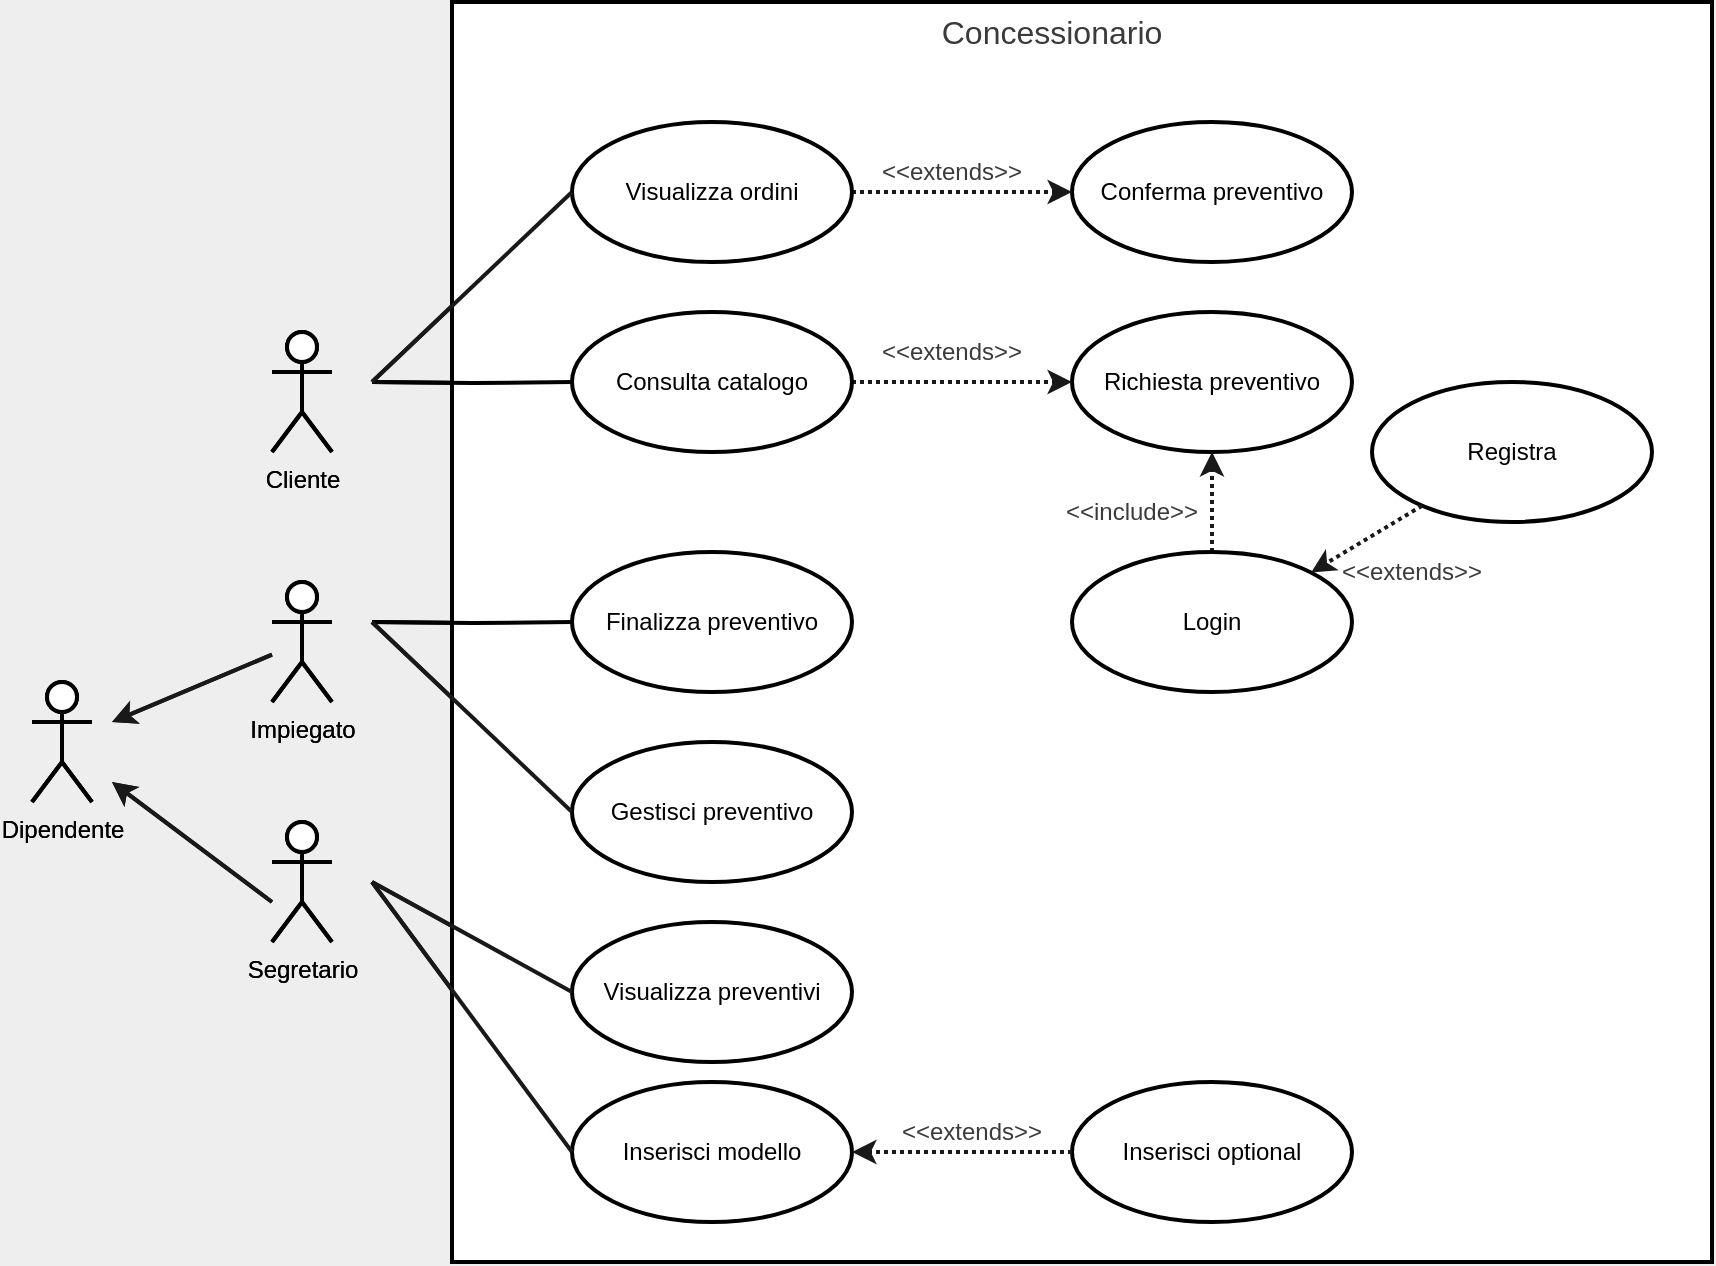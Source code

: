 <mxfile version="20.5.3" type="embed"><diagram id="ERxrzM34JgP0kjhDalQf" name="Page-1"><mxGraphModel dx="678" dy="551" grid="1" gridSize="10" guides="1" tooltips="1" connect="1" arrows="1" fold="1" page="0" pageScale="1" pageWidth="827" pageHeight="1169" background="#EEEEEE" math="0" shadow="0"><root><mxCell id="0"/><mxCell id="1" parent="0"/><mxCell id="130" style="edgeStyle=orthogonalEdgeStyle;rounded=0;orthogonalLoop=1;jettySize=auto;html=1;strokeColor=#000000;strokeWidth=2;fontColor=#000000;endArrow=none;endFill=0;" parent="1" target="129" edge="1"><mxGeometry relative="1" as="geometry"><mxPoint x="360" y="320" as="sourcePoint"/></mxGeometry></mxCell><mxCell id="111" value="Cliente" style="shape=umlActor;verticalLabelPosition=bottom;verticalAlign=top;html=1;strokeColor=#000000;strokeWidth=2;fontColor=#000000;fillColor=#FFFFFF;" parent="1" vertex="1"><mxGeometry x="310" y="295" width="30" height="60" as="geometry"/></mxCell><mxCell id="120" value="Richiesta preventivo" style="ellipse;whiteSpace=wrap;html=1;strokeColor=#000000;strokeWidth=2;fontColor=#000000;fillColor=#FFFFFF;" parent="1" vertex="1"><mxGeometry x="710" y="285" width="140" height="70" as="geometry"/></mxCell><mxCell id="144" style="edgeStyle=orthogonalEdgeStyle;rounded=0;orthogonalLoop=1;jettySize=auto;html=1;strokeColor=#191919;strokeWidth=2;dashed=1;dashPattern=1 1;" edge="1" parent="1" source="129" target="120"><mxGeometry relative="1" as="geometry"/></mxCell><mxCell id="129" value="Consulta catalogo" style="ellipse;whiteSpace=wrap;html=1;strokeColor=#000000;strokeWidth=2;fontColor=#000000;fillColor=#FFFFFF;" parent="1" vertex="1"><mxGeometry x="460" y="285" width="140" height="70" as="geometry"/></mxCell><mxCell id="131" value="Registra" style="ellipse;whiteSpace=wrap;html=1;strokeColor=#000000;strokeWidth=2;fontColor=#000000;fillColor=#FFFFFF;" parent="1" vertex="1"><mxGeometry x="860" y="320" width="140" height="70" as="geometry"/></mxCell><mxCell id="133" value="Dipendente" style="shape=umlActor;verticalLabelPosition=bottom;verticalAlign=top;html=1;strokeColor=#000000;strokeWidth=2;fontColor=#000000;fillColor=#FFFFFF;" parent="1" vertex="1"><mxGeometry x="190" y="470" width="30" height="60" as="geometry"/></mxCell><mxCell id="138" value="Segretario" style="shape=umlActor;verticalLabelPosition=bottom;verticalAlign=top;html=1;strokeColor=#000000;strokeWidth=2;fontColor=#000000;fillColor=#FFFFFF;" vertex="1" parent="1"><mxGeometry x="310" y="540" width="30" height="60" as="geometry"/></mxCell><mxCell id="139" value="Impiegato" style="shape=umlActor;verticalLabelPosition=bottom;verticalAlign=top;html=1;strokeColor=#000000;strokeWidth=2;fontColor=#000000;fillColor=#FFFFFF;" vertex="1" parent="1"><mxGeometry x="310" y="420" width="30" height="60" as="geometry"/></mxCell><mxCell id="142" value="" style="endArrow=classic;html=1;rounded=0;strokeWidth=2;strokeColor=#191919;" edge="1" parent="1" source="139"><mxGeometry width="50" height="50" relative="1" as="geometry"><mxPoint x="320" y="580" as="sourcePoint"/><mxPoint x="230" y="490" as="targetPoint"/></mxGeometry></mxCell><mxCell id="143" value="" style="endArrow=classic;html=1;rounded=0;strokeWidth=2;strokeColor=#191919;" edge="1" parent="1"><mxGeometry width="50" height="50" relative="1" as="geometry"><mxPoint x="310" y="580" as="sourcePoint"/><mxPoint x="230" y="520" as="targetPoint"/></mxGeometry></mxCell><mxCell id="147" style="edgeStyle=orthogonalEdgeStyle;rounded=0;orthogonalLoop=1;jettySize=auto;html=1;strokeColor=#191919;strokeWidth=2;dashed=1;dashPattern=1 1;" edge="1" parent="1" source="146" target="120"><mxGeometry relative="1" as="geometry"/></mxCell><mxCell id="146" value="Login" style="ellipse;whiteSpace=wrap;html=1;strokeColor=#000000;strokeWidth=2;fontColor=#000000;fillColor=#FFFFFF;" vertex="1" parent="1"><mxGeometry x="710" y="405" width="140" height="70" as="geometry"/></mxCell><mxCell id="148" value="&amp;lt;&amp;lt;include&amp;gt;&amp;gt;" style="text;html=1;strokeColor=none;fillColor=none;align=center;verticalAlign=middle;whiteSpace=wrap;rounded=0;fontColor=#3B3B3B;" vertex="1" parent="1"><mxGeometry x="710" y="370" width="60" height="30" as="geometry"/></mxCell><mxCell id="149" style="edgeStyle=orthogonalEdgeStyle;rounded=0;orthogonalLoop=1;jettySize=auto;html=1;exitX=0.5;exitY=1;exitDx=0;exitDy=0;strokeColor=#191919;strokeWidth=2;fontColor=#3B3B3B;endArrow=none;endFill=0;" edge="1" parent="1" source="146" target="146"><mxGeometry relative="1" as="geometry"/></mxCell><mxCell id="153" value="" style="endArrow=classic;html=1;rounded=0;strokeColor=#191919;strokeWidth=2;fontColor=#3B3B3B;entryX=1;entryY=0;entryDx=0;entryDy=0;dashed=1;dashPattern=1 1;" edge="1" parent="1" source="131" target="146"><mxGeometry width="50" height="50" relative="1" as="geometry"><mxPoint x="860" y="390" as="sourcePoint"/><mxPoint x="880" y="250" as="targetPoint"/></mxGeometry></mxCell><mxCell id="154" value="&amp;lt;&amp;lt;extends&amp;gt;&amp;gt;" style="text;html=1;strokeColor=none;fillColor=none;align=center;verticalAlign=middle;whiteSpace=wrap;rounded=0;fontColor=#3B3B3B;" vertex="1" parent="1"><mxGeometry x="850" y="400" width="60" height="30" as="geometry"/></mxCell><mxCell id="155" value="&amp;lt;&amp;lt;extends&amp;gt;&amp;gt;" style="text;html=1;strokeColor=none;fillColor=none;align=center;verticalAlign=middle;whiteSpace=wrap;rounded=0;fontColor=#3B3B3B;" vertex="1" parent="1"><mxGeometry x="620" y="290" width="60" height="30" as="geometry"/></mxCell><mxCell id="156" value="Finalizza preventivo" style="ellipse;whiteSpace=wrap;html=1;strokeColor=#000000;strokeWidth=2;fontColor=#000000;fillColor=#FFFFFF;" vertex="1" parent="1"><mxGeometry x="460" y="405" width="140" height="70" as="geometry"/></mxCell><mxCell id="157" style="edgeStyle=orthogonalEdgeStyle;rounded=0;orthogonalLoop=1;jettySize=auto;html=1;strokeColor=#000000;strokeWidth=2;fontColor=#000000;endArrow=none;endFill=0;entryX=0;entryY=0.5;entryDx=0;entryDy=0;" edge="1" parent="1" target="156"><mxGeometry relative="1" as="geometry"><mxPoint x="360" y="440" as="sourcePoint"/><mxPoint x="470" y="330" as="targetPoint"/></mxGeometry></mxCell><mxCell id="161" value="Gestisci preventivo" style="ellipse;whiteSpace=wrap;html=1;strokeColor=#000000;strokeWidth=2;fontColor=#000000;fillColor=#FFFFFF;" vertex="1" parent="1"><mxGeometry x="460" y="500" width="140" height="70" as="geometry"/></mxCell><mxCell id="168" value="" style="endArrow=none;html=1;rounded=0;strokeColor=#191919;strokeWidth=2;fontColor=#3B3B3B;entryX=0;entryY=0.5;entryDx=0;entryDy=0;" edge="1" parent="1" target="161"><mxGeometry width="50" height="50" relative="1" as="geometry"><mxPoint x="360" y="440" as="sourcePoint"/><mxPoint x="500" y="520" as="targetPoint"/></mxGeometry></mxCell><mxCell id="169" value="Visualizza preventivi" style="ellipse;whiteSpace=wrap;html=1;strokeColor=#000000;strokeWidth=2;fontColor=#000000;fillColor=#FFFFFF;" vertex="1" parent="1"><mxGeometry x="460" y="590" width="140" height="70" as="geometry"/></mxCell><mxCell id="173" value="Conferma preventivo" style="ellipse;whiteSpace=wrap;html=1;strokeColor=#000000;strokeWidth=2;fontColor=#000000;fillColor=#FFFFFF;" vertex="1" parent="1"><mxGeometry x="710" y="190" width="140" height="70" as="geometry"/></mxCell><mxCell id="175" value="" style="endArrow=classic;html=1;rounded=0;dashed=1;dashPattern=1 1;strokeColor=#191919;strokeWidth=2;fontColor=#3B3B3B;entryX=0;entryY=0.5;entryDx=0;entryDy=0;exitX=1;exitY=0.5;exitDx=0;exitDy=0;" edge="1" parent="1" source="186" target="173"><mxGeometry width="50" height="50" relative="1" as="geometry"><mxPoint x="760" y="310" as="sourcePoint"/><mxPoint x="810" y="260" as="targetPoint"/></mxGeometry></mxCell><mxCell id="176" value="&amp;lt;&amp;lt;extends&amp;gt;&amp;gt;" style="text;html=1;strokeColor=none;fillColor=none;align=center;verticalAlign=middle;whiteSpace=wrap;rounded=0;fontColor=#3B3B3B;" vertex="1" parent="1"><mxGeometry x="620" y="200" width="60" height="30" as="geometry"/></mxCell><mxCell id="177" value="" style="endArrow=none;html=1;rounded=0;strokeColor=#191919;strokeWidth=2;fontColor=#3B3B3B;entryX=0;entryY=0.5;entryDx=0;entryDy=0;" edge="1" parent="1" target="169"><mxGeometry width="50" height="50" relative="1" as="geometry"><mxPoint x="360" y="570" as="sourcePoint"/><mxPoint x="460" y="570" as="targetPoint"/></mxGeometry></mxCell><mxCell id="180" value="Inserisci modello" style="ellipse;whiteSpace=wrap;html=1;strokeColor=#000000;strokeWidth=2;fontColor=#000000;fillColor=#FFFFFF;" vertex="1" parent="1"><mxGeometry x="460" y="670" width="140" height="70" as="geometry"/></mxCell><mxCell id="181" value="Inserisci optional" style="ellipse;whiteSpace=wrap;html=1;strokeColor=#000000;strokeWidth=2;fontColor=#000000;fillColor=#FFFFFF;" vertex="1" parent="1"><mxGeometry x="710" y="670" width="140" height="70" as="geometry"/></mxCell><mxCell id="182" value="" style="endArrow=none;html=1;rounded=0;strokeColor=#191919;strokeWidth=2;fontColor=#3B3B3B;entryX=0;entryY=0.5;entryDx=0;entryDy=0;" edge="1" parent="1" target="180"><mxGeometry width="50" height="50" relative="1" as="geometry"><mxPoint x="360" y="570" as="sourcePoint"/><mxPoint x="470" y="635" as="targetPoint"/></mxGeometry></mxCell><mxCell id="183" value="" style="endArrow=classic;html=1;rounded=0;strokeColor=#191919;strokeWidth=2;fontColor=#3B3B3B;entryX=1;entryY=0.5;entryDx=0;entryDy=0;exitX=0;exitY=0.5;exitDx=0;exitDy=0;dashed=1;dashPattern=1 1;" edge="1" parent="1" source="181" target="180"><mxGeometry width="50" height="50" relative="1" as="geometry"><mxPoint x="720" y="660" as="sourcePoint"/><mxPoint x="770" y="610" as="targetPoint"/></mxGeometry></mxCell><mxCell id="184" value="&amp;lt;&amp;lt;extends&amp;gt;&amp;gt;" style="text;html=1;strokeColor=none;fillColor=none;align=center;verticalAlign=middle;whiteSpace=wrap;rounded=0;fontColor=#3B3B3B;" vertex="1" parent="1"><mxGeometry x="630" y="680" width="60" height="30" as="geometry"/></mxCell><mxCell id="185" value="&lt;font style=&quot;font-size: 16px;&quot;&gt;Concessionario&lt;/font&gt;" style="text;html=1;strokeColor=none;fillColor=none;align=center;verticalAlign=middle;whiteSpace=wrap;rounded=0;fontColor=#3B3B3B;" vertex="1" parent="1"><mxGeometry x="670" y="130" width="60" height="30" as="geometry"/></mxCell><mxCell id="186" value="Visualizza ordini" style="ellipse;whiteSpace=wrap;html=1;strokeColor=#000000;strokeWidth=2;fontColor=#000000;fillColor=#FFFFFF;" vertex="1" parent="1"><mxGeometry x="460" y="190" width="140" height="70" as="geometry"/></mxCell><mxCell id="188" value="" style="endArrow=none;html=1;rounded=0;strokeColor=#191919;strokeWidth=2;fontSize=16;fontColor=#0D0D0D;entryX=0;entryY=0.5;entryDx=0;entryDy=0;" edge="1" parent="1" target="186"><mxGeometry width="50" height="50" relative="1" as="geometry"><mxPoint x="360" y="320" as="sourcePoint"/><mxPoint x="450" y="240" as="targetPoint"/></mxGeometry></mxCell><mxCell id="189" value="" style="html=1;fillColor=#FFFFFF;strokeWidth=2;strokeColor=#000000;" vertex="1" parent="1"><mxGeometry x="400" y="130" width="630" height="630" as="geometry"/></mxCell><mxCell id="190" style="edgeStyle=orthogonalEdgeStyle;rounded=0;orthogonalLoop=1;jettySize=auto;html=1;strokeColor=#000000;strokeWidth=2;fontColor=#000000;endArrow=none;endFill=0;" edge="1" parent="1" target="194"><mxGeometry relative="1" as="geometry"><mxPoint x="360" y="320" as="sourcePoint"/></mxGeometry></mxCell><mxCell id="191" value="Cliente" style="shape=umlActor;verticalLabelPosition=bottom;verticalAlign=top;html=1;strokeColor=#000000;strokeWidth=2;fontColor=#000000;fillColor=#FFFFFF;" vertex="1" parent="1"><mxGeometry x="310" y="295" width="30" height="60" as="geometry"/></mxCell><mxCell id="192" value="Richiesta preventivo" style="ellipse;whiteSpace=wrap;html=1;strokeColor=#000000;strokeWidth=2;fontColor=#000000;fillColor=#FFFFFF;" vertex="1" parent="1"><mxGeometry x="710" y="285" width="140" height="70" as="geometry"/></mxCell><mxCell id="193" style="edgeStyle=orthogonalEdgeStyle;rounded=0;orthogonalLoop=1;jettySize=auto;html=1;strokeColor=#191919;strokeWidth=2;dashed=1;dashPattern=1 1;" edge="1" parent="1" source="194" target="192"><mxGeometry relative="1" as="geometry"/></mxCell><mxCell id="194" value="Consulta catalogo" style="ellipse;whiteSpace=wrap;html=1;strokeColor=#000000;strokeWidth=2;fontColor=#000000;fillColor=#FFFFFF;" vertex="1" parent="1"><mxGeometry x="460" y="285" width="140" height="70" as="geometry"/></mxCell><mxCell id="195" value="Registra" style="ellipse;whiteSpace=wrap;html=1;strokeColor=#000000;strokeWidth=2;fontColor=#000000;fillColor=#FFFFFF;" vertex="1" parent="1"><mxGeometry x="860" y="320" width="140" height="70" as="geometry"/></mxCell><mxCell id="196" value="Dipendente" style="shape=umlActor;verticalLabelPosition=bottom;verticalAlign=top;html=1;strokeColor=#000000;strokeWidth=2;fontColor=#000000;fillColor=#FFFFFF;" vertex="1" parent="1"><mxGeometry x="190" y="470" width="30" height="60" as="geometry"/></mxCell><mxCell id="197" value="Segretario" style="shape=umlActor;verticalLabelPosition=bottom;verticalAlign=top;html=1;strokeColor=#000000;strokeWidth=2;fontColor=#000000;fillColor=#FFFFFF;" vertex="1" parent="1"><mxGeometry x="310" y="540" width="30" height="60" as="geometry"/></mxCell><mxCell id="198" value="Impiegato" style="shape=umlActor;verticalLabelPosition=bottom;verticalAlign=top;html=1;strokeColor=#000000;strokeWidth=2;fontColor=#000000;fillColor=#FFFFFF;" vertex="1" parent="1"><mxGeometry x="310" y="420" width="30" height="60" as="geometry"/></mxCell><mxCell id="199" value="" style="endArrow=classic;html=1;rounded=0;strokeWidth=2;strokeColor=#191919;" edge="1" parent="1" source="198"><mxGeometry width="50" height="50" relative="1" as="geometry"><mxPoint x="320" y="580" as="sourcePoint"/><mxPoint x="230" y="490" as="targetPoint"/></mxGeometry></mxCell><mxCell id="200" value="" style="endArrow=classic;html=1;rounded=0;strokeWidth=2;strokeColor=#191919;" edge="1" parent="1"><mxGeometry width="50" height="50" relative="1" as="geometry"><mxPoint x="310" y="580" as="sourcePoint"/><mxPoint x="230" y="520" as="targetPoint"/></mxGeometry></mxCell><mxCell id="201" style="edgeStyle=orthogonalEdgeStyle;rounded=0;orthogonalLoop=1;jettySize=auto;html=1;strokeColor=#191919;strokeWidth=2;dashed=1;dashPattern=1 1;" edge="1" parent="1" source="202" target="192"><mxGeometry relative="1" as="geometry"/></mxCell><mxCell id="202" value="Login" style="ellipse;whiteSpace=wrap;html=1;strokeColor=#000000;strokeWidth=2;fontColor=#000000;fillColor=#FFFFFF;" vertex="1" parent="1"><mxGeometry x="710" y="405" width="140" height="70" as="geometry"/></mxCell><mxCell id="203" value="&amp;lt;&amp;lt;include&amp;gt;&amp;gt;" style="text;html=1;strokeColor=none;fillColor=none;align=center;verticalAlign=middle;whiteSpace=wrap;rounded=0;fontColor=#3B3B3B;" vertex="1" parent="1"><mxGeometry x="710" y="370" width="60" height="30" as="geometry"/></mxCell><mxCell id="204" style="edgeStyle=orthogonalEdgeStyle;rounded=0;orthogonalLoop=1;jettySize=auto;html=1;exitX=0.5;exitY=1;exitDx=0;exitDy=0;strokeColor=#191919;strokeWidth=2;fontColor=#3B3B3B;endArrow=none;endFill=0;" edge="1" parent="1" source="202" target="202"><mxGeometry relative="1" as="geometry"/></mxCell><mxCell id="205" value="" style="endArrow=classic;html=1;rounded=0;strokeColor=#191919;strokeWidth=2;fontColor=#3B3B3B;entryX=1;entryY=0;entryDx=0;entryDy=0;dashed=1;dashPattern=1 1;" edge="1" parent="1" source="195" target="202"><mxGeometry width="50" height="50" relative="1" as="geometry"><mxPoint x="860" y="390" as="sourcePoint"/><mxPoint x="880" y="250" as="targetPoint"/></mxGeometry></mxCell><mxCell id="206" value="&amp;lt;&amp;lt;extends&amp;gt;&amp;gt;" style="text;html=1;strokeColor=none;fillColor=none;align=center;verticalAlign=middle;whiteSpace=wrap;rounded=0;fontColor=#3B3B3B;" vertex="1" parent="1"><mxGeometry x="850" y="400" width="60" height="30" as="geometry"/></mxCell><mxCell id="207" value="&amp;lt;&amp;lt;extends&amp;gt;&amp;gt;" style="text;html=1;strokeColor=none;fillColor=none;align=center;verticalAlign=middle;whiteSpace=wrap;rounded=0;fontColor=#3B3B3B;" vertex="1" parent="1"><mxGeometry x="620" y="290" width="60" height="30" as="geometry"/></mxCell><mxCell id="208" value="Finalizza preventivo" style="ellipse;whiteSpace=wrap;html=1;strokeColor=#000000;strokeWidth=2;fontColor=#000000;fillColor=#FFFFFF;" vertex="1" parent="1"><mxGeometry x="460" y="405" width="140" height="70" as="geometry"/></mxCell><mxCell id="209" style="edgeStyle=orthogonalEdgeStyle;rounded=0;orthogonalLoop=1;jettySize=auto;html=1;strokeColor=#000000;strokeWidth=2;fontColor=#000000;endArrow=none;endFill=0;entryX=0;entryY=0.5;entryDx=0;entryDy=0;" edge="1" parent="1" target="208"><mxGeometry relative="1" as="geometry"><mxPoint x="360" y="440" as="sourcePoint"/><mxPoint x="470" y="330" as="targetPoint"/></mxGeometry></mxCell><mxCell id="210" value="Gestisci preventivo" style="ellipse;whiteSpace=wrap;html=1;strokeColor=#000000;strokeWidth=2;fontColor=#000000;fillColor=#FFFFFF;" vertex="1" parent="1"><mxGeometry x="460" y="500" width="140" height="70" as="geometry"/></mxCell><mxCell id="211" value="" style="endArrow=none;html=1;rounded=0;strokeColor=#191919;strokeWidth=2;fontColor=#3B3B3B;entryX=0;entryY=0.5;entryDx=0;entryDy=0;" edge="1" parent="1" target="210"><mxGeometry width="50" height="50" relative="1" as="geometry"><mxPoint x="360" y="440" as="sourcePoint"/><mxPoint x="500" y="520" as="targetPoint"/></mxGeometry></mxCell><mxCell id="212" value="Visualizza preventivi" style="ellipse;whiteSpace=wrap;html=1;strokeColor=#000000;strokeWidth=2;fontColor=#000000;fillColor=#FFFFFF;" vertex="1" parent="1"><mxGeometry x="460" y="590" width="140" height="70" as="geometry"/></mxCell><mxCell id="213" value="Conferma preventivo" style="ellipse;whiteSpace=wrap;html=1;strokeColor=#000000;strokeWidth=2;fontColor=#000000;fillColor=#FFFFFF;" vertex="1" parent="1"><mxGeometry x="710" y="190" width="140" height="70" as="geometry"/></mxCell><mxCell id="214" value="" style="endArrow=classic;html=1;rounded=0;dashed=1;dashPattern=1 1;strokeColor=#191919;strokeWidth=2;fontColor=#3B3B3B;entryX=0;entryY=0.5;entryDx=0;entryDy=0;exitX=1;exitY=0.5;exitDx=0;exitDy=0;" edge="1" parent="1" source="223" target="213"><mxGeometry width="50" height="50" relative="1" as="geometry"><mxPoint x="760" y="310" as="sourcePoint"/><mxPoint x="810" y="260" as="targetPoint"/></mxGeometry></mxCell><mxCell id="215" value="&amp;lt;&amp;lt;extends&amp;gt;&amp;gt;" style="text;html=1;strokeColor=none;fillColor=none;align=center;verticalAlign=middle;whiteSpace=wrap;rounded=0;fontColor=#3B3B3B;" vertex="1" parent="1"><mxGeometry x="620" y="200" width="60" height="30" as="geometry"/></mxCell><mxCell id="216" value="" style="endArrow=none;html=1;rounded=0;strokeColor=#191919;strokeWidth=2;fontColor=#3B3B3B;entryX=0;entryY=0.5;entryDx=0;entryDy=0;" edge="1" parent="1" target="212"><mxGeometry width="50" height="50" relative="1" as="geometry"><mxPoint x="360" y="570" as="sourcePoint"/><mxPoint x="460" y="570" as="targetPoint"/></mxGeometry></mxCell><mxCell id="217" value="Inserisci modello" style="ellipse;whiteSpace=wrap;html=1;strokeColor=#000000;strokeWidth=2;fontColor=#000000;fillColor=#FFFFFF;" vertex="1" parent="1"><mxGeometry x="460" y="670" width="140" height="70" as="geometry"/></mxCell><mxCell id="218" value="Inserisci optional" style="ellipse;whiteSpace=wrap;html=1;strokeColor=#000000;strokeWidth=2;fontColor=#000000;fillColor=#FFFFFF;" vertex="1" parent="1"><mxGeometry x="710" y="670" width="140" height="70" as="geometry"/></mxCell><mxCell id="219" value="" style="endArrow=none;html=1;rounded=0;strokeColor=#191919;strokeWidth=2;fontColor=#3B3B3B;entryX=0;entryY=0.5;entryDx=0;entryDy=0;" edge="1" parent="1" target="217"><mxGeometry width="50" height="50" relative="1" as="geometry"><mxPoint x="360" y="570" as="sourcePoint"/><mxPoint x="470" y="635" as="targetPoint"/></mxGeometry></mxCell><mxCell id="220" value="" style="endArrow=classic;html=1;rounded=0;strokeColor=#191919;strokeWidth=2;fontColor=#3B3B3B;entryX=1;entryY=0.5;entryDx=0;entryDy=0;exitX=0;exitY=0.5;exitDx=0;exitDy=0;dashed=1;dashPattern=1 1;" edge="1" parent="1" source="218" target="217"><mxGeometry width="50" height="50" relative="1" as="geometry"><mxPoint x="720" y="660" as="sourcePoint"/><mxPoint x="770" y="610" as="targetPoint"/></mxGeometry></mxCell><mxCell id="221" value="&amp;lt;&amp;lt;extends&amp;gt;&amp;gt;" style="text;html=1;strokeColor=none;fillColor=none;align=center;verticalAlign=middle;whiteSpace=wrap;rounded=0;fontColor=#3B3B3B;" vertex="1" parent="1"><mxGeometry x="630" y="680" width="60" height="30" as="geometry"/></mxCell><mxCell id="222" value="&lt;font style=&quot;font-size: 16px;&quot;&gt;Concessionario&lt;/font&gt;" style="text;html=1;strokeColor=none;fillColor=none;align=center;verticalAlign=middle;whiteSpace=wrap;rounded=0;fontColor=#3B3B3B;" vertex="1" parent="1"><mxGeometry x="670" y="130" width="60" height="30" as="geometry"/></mxCell><mxCell id="223" value="Visualizza ordini" style="ellipse;whiteSpace=wrap;html=1;strokeColor=#000000;strokeWidth=2;fontColor=#000000;fillColor=#FFFFFF;" vertex="1" parent="1"><mxGeometry x="460" y="190" width="140" height="70" as="geometry"/></mxCell><mxCell id="224" value="" style="endArrow=none;html=1;rounded=0;strokeColor=#191919;strokeWidth=2;fontSize=16;fontColor=#0D0D0D;entryX=0;entryY=0.5;entryDx=0;entryDy=0;" edge="1" parent="1" target="223"><mxGeometry width="50" height="50" relative="1" as="geometry"><mxPoint x="360" y="320" as="sourcePoint"/><mxPoint x="450" y="240" as="targetPoint"/></mxGeometry></mxCell></root></mxGraphModel></diagram></mxfile>